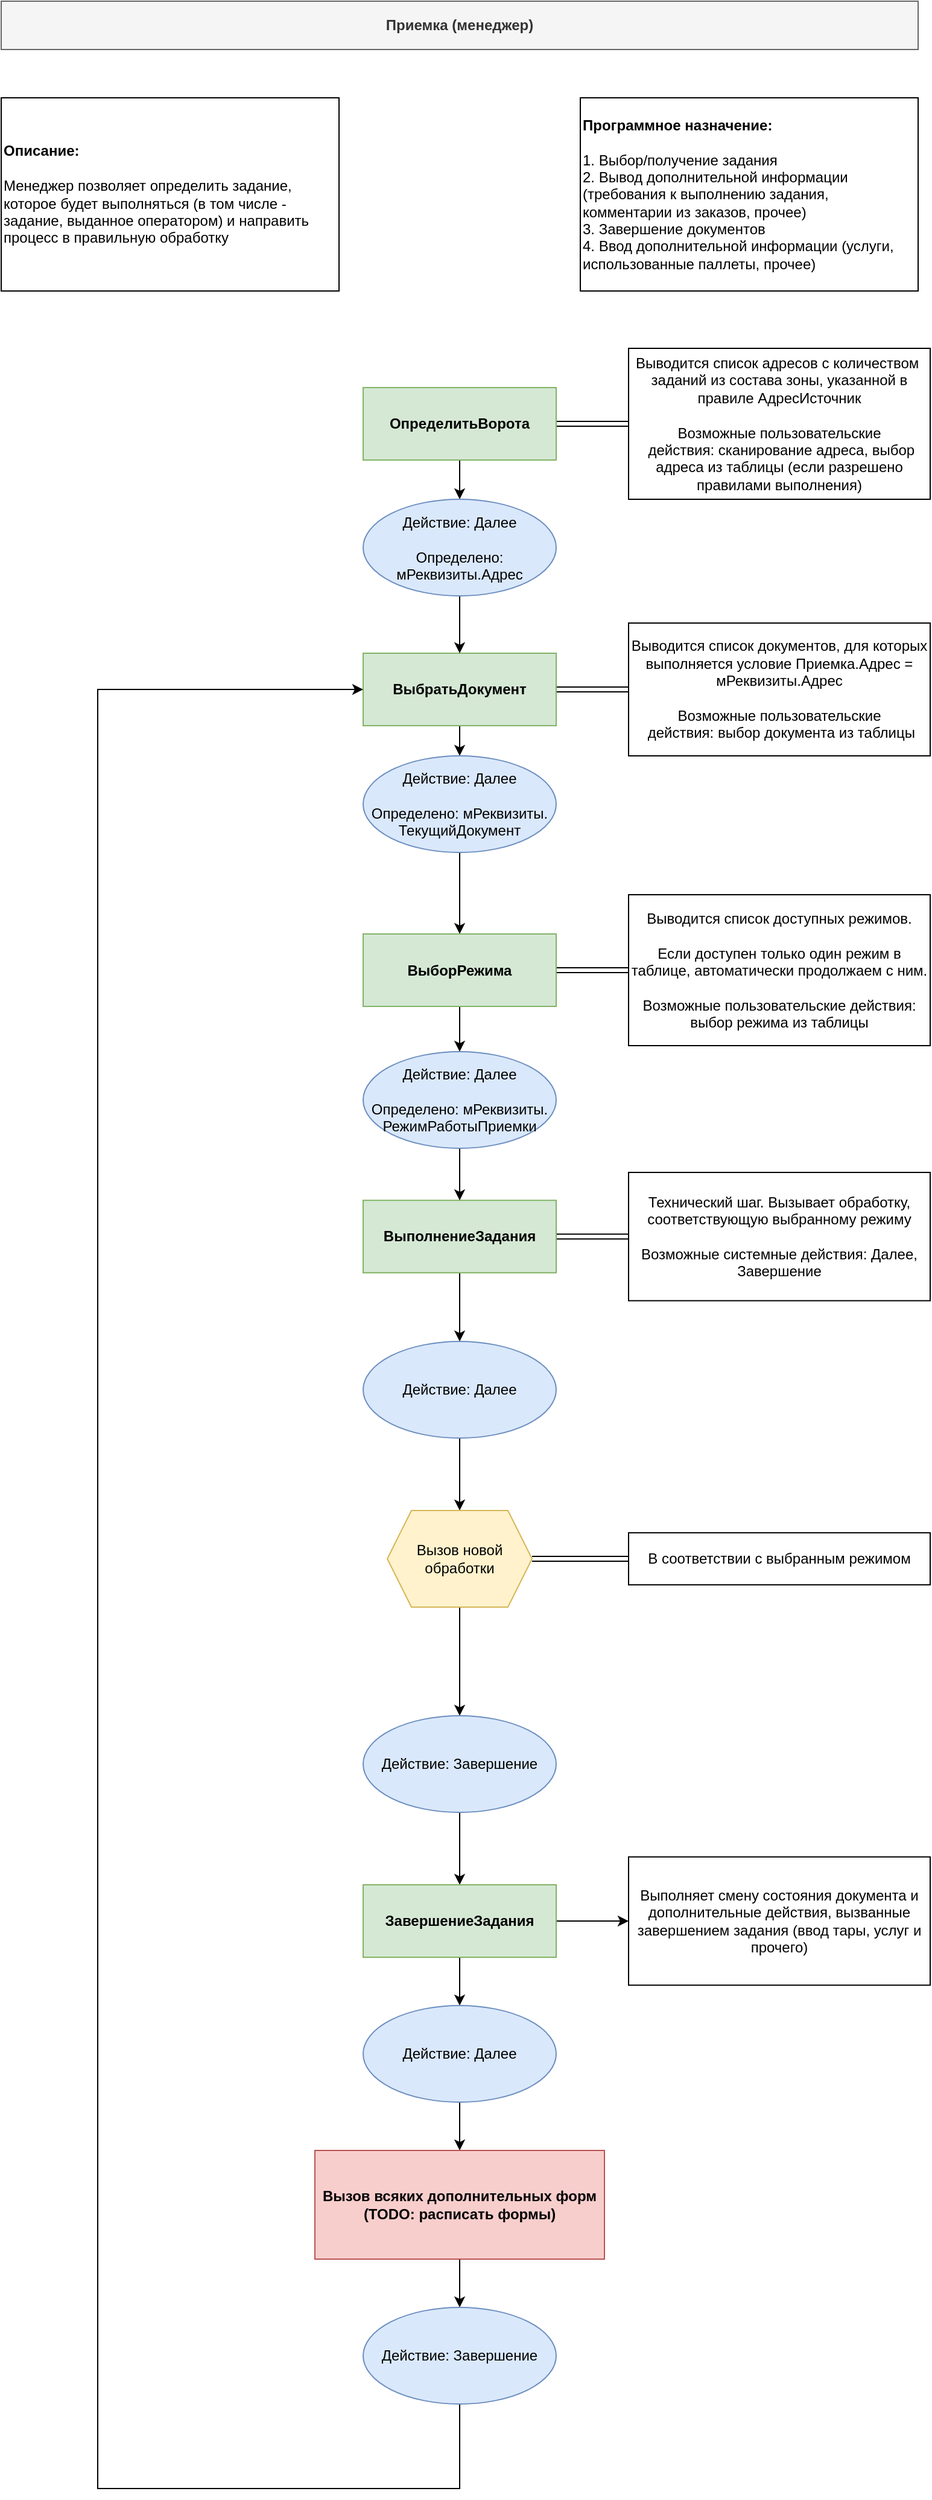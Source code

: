<mxfile version="20.5.1" type="github" pages="2">
  <diagram id="bky02vcN_QvbuUpbgwNp" name="Менеджер">
    <mxGraphModel dx="3926" dy="3400" grid="1" gridSize="10" guides="1" tooltips="1" connect="1" arrows="1" fold="1" page="1" pageScale="1" pageWidth="827" pageHeight="1169" math="0" shadow="0">
      <root>
        <mxCell id="0" />
        <mxCell id="1" parent="0" />
        <mxCell id="JF4cxzbJI0X2l9icQMzw-1" value="&lt;b&gt;Описание: &lt;/b&gt;&lt;br&gt;&lt;br&gt;Менеджер позволяет определить задание, которое будет выполняться (в том числе - задание, выданное оператором) и направить процесс в правильную обработку" style="rounded=0;whiteSpace=wrap;html=1;align=left;" parent="1" vertex="1">
          <mxGeometry x="40" y="40" width="280" height="160" as="geometry" />
        </mxCell>
        <mxCell id="ehtv5UmnC57darnlWObT-1" value="&lt;b&gt;Программное назначение:&lt;/b&gt;&lt;br&gt;&lt;br&gt;1. Выбор/получение задания&lt;br&gt;2. Вывод дополнительной информации (требования к выполнению задания, комментарии из заказов, прочее)&lt;br&gt;3. Завершение документов&lt;br&gt;4. Ввод дополнительной информации (услуги, использованные паллеты, прочее)" style="rounded=0;whiteSpace=wrap;html=1;align=left;" vertex="1" parent="1">
          <mxGeometry x="520" y="40" width="280" height="160" as="geometry" />
        </mxCell>
        <mxCell id="ehtv5UmnC57darnlWObT-2" value="&lt;b&gt;Приемка (менеджер)&lt;/b&gt;" style="rounded=0;whiteSpace=wrap;html=1;fillColor=#f5f5f5;fontColor=#333333;strokeColor=#666666;" vertex="1" parent="1">
          <mxGeometry x="40" y="-40" width="760" height="40" as="geometry" />
        </mxCell>
        <mxCell id="ehtv5UmnC57darnlWObT-9" style="edgeStyle=orthogonalEdgeStyle;rounded=0;orthogonalLoop=1;jettySize=auto;html=1;entryX=0;entryY=0.5;entryDx=0;entryDy=0;shape=link;" edge="1" parent="1" source="ehtv5UmnC57darnlWObT-3" target="ehtv5UmnC57darnlWObT-8">
          <mxGeometry relative="1" as="geometry" />
        </mxCell>
        <mxCell id="ehtv5UmnC57darnlWObT-15" style="edgeStyle=orthogonalEdgeStyle;rounded=0;orthogonalLoop=1;jettySize=auto;html=1;entryX=0.5;entryY=0;entryDx=0;entryDy=0;" edge="1" parent="1" source="ehtv5UmnC57darnlWObT-3" target="ehtv5UmnC57darnlWObT-14">
          <mxGeometry relative="1" as="geometry" />
        </mxCell>
        <mxCell id="ehtv5UmnC57darnlWObT-3" value="&lt;b&gt;ОпределитьВорота&lt;/b&gt;" style="rounded=0;whiteSpace=wrap;html=1;fillColor=#d5e8d4;strokeColor=#82b366;" vertex="1" parent="1">
          <mxGeometry x="340" y="280" width="160" height="60" as="geometry" />
        </mxCell>
        <mxCell id="ehtv5UmnC57darnlWObT-8" value="Выводится список адресов с количеством&amp;nbsp; заданий из состава зоны, указанной в правиле АдресИсточник&lt;br&gt;&lt;br&gt;Возможные пользовательские&lt;br&gt;&amp;nbsp;действия: сканирование адреса, выбор адреса из таблицы (если разрешено правилами выполнения)" style="rounded=0;whiteSpace=wrap;html=1;" vertex="1" parent="1">
          <mxGeometry x="560" y="247.5" width="250" height="125" as="geometry" />
        </mxCell>
        <mxCell id="ehtv5UmnC57darnlWObT-20" style="edgeStyle=orthogonalEdgeStyle;rounded=0;orthogonalLoop=1;jettySize=auto;html=1;entryX=0;entryY=0.5;entryDx=0;entryDy=0;shape=link;" edge="1" parent="1" source="ehtv5UmnC57darnlWObT-10" target="ehtv5UmnC57darnlWObT-19">
          <mxGeometry relative="1" as="geometry" />
        </mxCell>
        <mxCell id="ehtv5UmnC57darnlWObT-25" style="edgeStyle=orthogonalEdgeStyle;rounded=0;orthogonalLoop=1;jettySize=auto;html=1;entryX=0.5;entryY=0;entryDx=0;entryDy=0;" edge="1" parent="1" source="ehtv5UmnC57darnlWObT-10" target="ehtv5UmnC57darnlWObT-23">
          <mxGeometry relative="1" as="geometry" />
        </mxCell>
        <mxCell id="ehtv5UmnC57darnlWObT-10" value="&lt;b&gt;ВыбратьДокумент&lt;/b&gt;" style="rounded=0;whiteSpace=wrap;html=1;fillColor=#d5e8d4;strokeColor=#82b366;" vertex="1" parent="1">
          <mxGeometry x="340" y="500" width="160" height="60" as="geometry" />
        </mxCell>
        <mxCell id="ehtv5UmnC57darnlWObT-16" style="edgeStyle=orthogonalEdgeStyle;rounded=0;orthogonalLoop=1;jettySize=auto;html=1;entryX=0.5;entryY=0;entryDx=0;entryDy=0;" edge="1" parent="1" source="ehtv5UmnC57darnlWObT-14" target="ehtv5UmnC57darnlWObT-10">
          <mxGeometry relative="1" as="geometry" />
        </mxCell>
        <mxCell id="ehtv5UmnC57darnlWObT-14" value="Действие: Далее&lt;br&gt;&lt;br&gt;Определено: мРеквизиты.Адрес" style="ellipse;whiteSpace=wrap;html=1;fillColor=#dae8fc;strokeColor=#6c8ebf;" vertex="1" parent="1">
          <mxGeometry x="340" y="372.5" width="160" height="80" as="geometry" />
        </mxCell>
        <mxCell id="ehtv5UmnC57darnlWObT-19" value="Выводится список документов, для которых выполняется условие Приемка.Адрес = мРеквизиты.Адрес&lt;br&gt;&lt;br&gt;Возможные пользовательские&lt;br&gt;&amp;nbsp;действия: выбор документа из таблицы" style="rounded=0;whiteSpace=wrap;html=1;" vertex="1" parent="1">
          <mxGeometry x="560" y="475" width="250" height="110" as="geometry" />
        </mxCell>
        <mxCell id="ehtv5UmnC57darnlWObT-27" style="edgeStyle=orthogonalEdgeStyle;rounded=0;orthogonalLoop=1;jettySize=auto;html=1;entryX=0.5;entryY=0;entryDx=0;entryDy=0;" edge="1" parent="1" source="ehtv5UmnC57darnlWObT-23" target="ehtv5UmnC57darnlWObT-29">
          <mxGeometry relative="1" as="geometry">
            <mxPoint x="420" y="830" as="targetPoint" />
          </mxGeometry>
        </mxCell>
        <mxCell id="ehtv5UmnC57darnlWObT-23" value="Действие: Далее&lt;br&gt;&lt;br&gt;Определено: мРеквизиты. ТекущийДокумент" style="ellipse;whiteSpace=wrap;html=1;fillColor=#dae8fc;strokeColor=#6c8ebf;" vertex="1" parent="1">
          <mxGeometry x="340" y="585" width="160" height="80" as="geometry" />
        </mxCell>
        <mxCell id="ehtv5UmnC57darnlWObT-32" style="edgeStyle=orthogonalEdgeStyle;rounded=0;orthogonalLoop=1;jettySize=auto;html=1;entryX=0;entryY=0.5;entryDx=0;entryDy=0;shape=link;" edge="1" parent="1" source="ehtv5UmnC57darnlWObT-29" target="ehtv5UmnC57darnlWObT-30">
          <mxGeometry relative="1" as="geometry" />
        </mxCell>
        <mxCell id="ehtv5UmnC57darnlWObT-43" style="edgeStyle=orthogonalEdgeStyle;rounded=0;orthogonalLoop=1;jettySize=auto;html=1;entryX=0.5;entryY=0;entryDx=0;entryDy=0;" edge="1" parent="1" source="ehtv5UmnC57darnlWObT-29" target="ehtv5UmnC57darnlWObT-41">
          <mxGeometry relative="1" as="geometry" />
        </mxCell>
        <mxCell id="ehtv5UmnC57darnlWObT-29" value="&lt;b&gt;ВыборРежима&lt;/b&gt;" style="rounded=0;whiteSpace=wrap;html=1;fillColor=#d5e8d4;strokeColor=#82b366;" vertex="1" parent="1">
          <mxGeometry x="340" y="732.5" width="160" height="60" as="geometry" />
        </mxCell>
        <mxCell id="ehtv5UmnC57darnlWObT-30" value="Выводится список доступных режимов.&lt;br&gt;&lt;br&gt;Если доступен только один режим в таблице, автоматически продолжаем с ним.&lt;br&gt;&lt;br&gt;Возможные пользовательские действия: выбор режима из таблицы" style="rounded=0;whiteSpace=wrap;html=1;" vertex="1" parent="1">
          <mxGeometry x="560" y="700" width="250" height="125" as="geometry" />
        </mxCell>
        <mxCell id="ehtv5UmnC57darnlWObT-35" style="edgeStyle=orthogonalEdgeStyle;rounded=0;orthogonalLoop=1;jettySize=auto;html=1;entryX=0;entryY=0.5;entryDx=0;entryDy=0;shape=link;" edge="1" parent="1" source="ehtv5UmnC57darnlWObT-31" target="ehtv5UmnC57darnlWObT-34">
          <mxGeometry relative="1" as="geometry" />
        </mxCell>
        <mxCell id="ehtv5UmnC57darnlWObT-37" style="edgeStyle=orthogonalEdgeStyle;rounded=0;orthogonalLoop=1;jettySize=auto;html=1;entryX=0.5;entryY=0;entryDx=0;entryDy=0;" edge="1" parent="1" source="ehtv5UmnC57darnlWObT-31" target="ehtv5UmnC57darnlWObT-36">
          <mxGeometry relative="1" as="geometry" />
        </mxCell>
        <mxCell id="ehtv5UmnC57darnlWObT-31" value="&lt;b&gt;ВыполнениеЗадания&lt;/b&gt;" style="rounded=0;whiteSpace=wrap;html=1;fillColor=#d5e8d4;strokeColor=#82b366;" vertex="1" parent="1">
          <mxGeometry x="340" y="953.12" width="160" height="60" as="geometry" />
        </mxCell>
        <mxCell id="ehtv5UmnC57darnlWObT-34" value="Технический шаг. Вызывает обработку, соответствующую выбранному режиму&lt;br&gt;&lt;br&gt;Возможные системные действия: Далее, Завершение" style="rounded=0;whiteSpace=wrap;html=1;" vertex="1" parent="1">
          <mxGeometry x="560" y="930" width="250" height="106.25" as="geometry" />
        </mxCell>
        <mxCell id="ehtv5UmnC57darnlWObT-40" style="edgeStyle=orthogonalEdgeStyle;rounded=0;orthogonalLoop=1;jettySize=auto;html=1;entryX=0.5;entryY=0;entryDx=0;entryDy=0;" edge="1" parent="1" source="ehtv5UmnC57darnlWObT-36" target="ehtv5UmnC57darnlWObT-39">
          <mxGeometry relative="1" as="geometry" />
        </mxCell>
        <mxCell id="ehtv5UmnC57darnlWObT-36" value="Действие: Далее" style="ellipse;whiteSpace=wrap;html=1;fillColor=#dae8fc;strokeColor=#6c8ebf;" vertex="1" parent="1">
          <mxGeometry x="340" y="1070" width="160" height="80" as="geometry" />
        </mxCell>
        <mxCell id="ehtv5UmnC57darnlWObT-48" style="edgeStyle=orthogonalEdgeStyle;rounded=0;orthogonalLoop=1;jettySize=auto;html=1;entryX=0.5;entryY=0;entryDx=0;entryDy=0;" edge="1" parent="1" source="ehtv5UmnC57darnlWObT-39" target="ehtv5UmnC57darnlWObT-47">
          <mxGeometry relative="1" as="geometry" />
        </mxCell>
        <mxCell id="ehtv5UmnC57darnlWObT-61" style="edgeStyle=orthogonalEdgeStyle;rounded=0;orthogonalLoop=1;jettySize=auto;html=1;entryX=0;entryY=0.5;entryDx=0;entryDy=0;shape=link;" edge="1" parent="1" source="ehtv5UmnC57darnlWObT-39" target="ehtv5UmnC57darnlWObT-60">
          <mxGeometry relative="1" as="geometry" />
        </mxCell>
        <mxCell id="ehtv5UmnC57darnlWObT-39" value="Вызов новой обработки" style="shape=hexagon;perimeter=hexagonPerimeter2;whiteSpace=wrap;html=1;fixedSize=1;fillColor=#fff2cc;strokeColor=#d6b656;" vertex="1" parent="1">
          <mxGeometry x="360" y="1210" width="120" height="80" as="geometry" />
        </mxCell>
        <mxCell id="ehtv5UmnC57darnlWObT-44" style="edgeStyle=orthogonalEdgeStyle;rounded=0;orthogonalLoop=1;jettySize=auto;html=1;entryX=0.5;entryY=0;entryDx=0;entryDy=0;" edge="1" parent="1" source="ehtv5UmnC57darnlWObT-41" target="ehtv5UmnC57darnlWObT-31">
          <mxGeometry relative="1" as="geometry" />
        </mxCell>
        <mxCell id="ehtv5UmnC57darnlWObT-41" value="Действие: Далее&lt;br&gt;&lt;br&gt;Определено: мРеквизиты. РежимРаботыПриемки" style="ellipse;whiteSpace=wrap;html=1;fillColor=#dae8fc;strokeColor=#6c8ebf;" vertex="1" parent="1">
          <mxGeometry x="340" y="830" width="160" height="80" as="geometry" />
        </mxCell>
        <mxCell id="ehtv5UmnC57darnlWObT-52" style="edgeStyle=orthogonalEdgeStyle;rounded=0;orthogonalLoop=1;jettySize=auto;html=1;entryX=0.5;entryY=0;entryDx=0;entryDy=0;" edge="1" parent="1" source="ehtv5UmnC57darnlWObT-47" target="ehtv5UmnC57darnlWObT-49">
          <mxGeometry relative="1" as="geometry" />
        </mxCell>
        <mxCell id="ehtv5UmnC57darnlWObT-47" value="Действие: Завершение" style="ellipse;whiteSpace=wrap;html=1;fillColor=#dae8fc;strokeColor=#6c8ebf;" vertex="1" parent="1">
          <mxGeometry x="340" y="1380" width="160" height="80" as="geometry" />
        </mxCell>
        <mxCell id="ehtv5UmnC57darnlWObT-51" style="edgeStyle=orthogonalEdgeStyle;rounded=0;orthogonalLoop=1;jettySize=auto;html=1;entryX=0;entryY=0.5;entryDx=0;entryDy=0;" edge="1" parent="1" source="ehtv5UmnC57darnlWObT-49" target="ehtv5UmnC57darnlWObT-50">
          <mxGeometry relative="1" as="geometry" />
        </mxCell>
        <mxCell id="ehtv5UmnC57darnlWObT-54" style="edgeStyle=orthogonalEdgeStyle;rounded=0;orthogonalLoop=1;jettySize=auto;html=1;entryX=0.5;entryY=0;entryDx=0;entryDy=0;" edge="1" parent="1" source="ehtv5UmnC57darnlWObT-49" target="ehtv5UmnC57darnlWObT-53">
          <mxGeometry relative="1" as="geometry" />
        </mxCell>
        <mxCell id="ehtv5UmnC57darnlWObT-49" value="&lt;b&gt;ЗавершениеЗадания&lt;/b&gt;" style="rounded=0;whiteSpace=wrap;html=1;fillColor=#d5e8d4;strokeColor=#82b366;" vertex="1" parent="1">
          <mxGeometry x="340" y="1520" width="160" height="60" as="geometry" />
        </mxCell>
        <mxCell id="ehtv5UmnC57darnlWObT-50" value="Выполняет смену состояния документа и дополнительные действия, вызванные завершением задания (ввод тары, услуг и прочего)" style="rounded=0;whiteSpace=wrap;html=1;" vertex="1" parent="1">
          <mxGeometry x="560" y="1496.88" width="250" height="106.25" as="geometry" />
        </mxCell>
        <mxCell id="ehtv5UmnC57darnlWObT-56" style="edgeStyle=orthogonalEdgeStyle;rounded=0;orthogonalLoop=1;jettySize=auto;html=1;entryX=0.5;entryY=0;entryDx=0;entryDy=0;" edge="1" parent="1" source="ehtv5UmnC57darnlWObT-53" target="ehtv5UmnC57darnlWObT-55">
          <mxGeometry relative="1" as="geometry" />
        </mxCell>
        <mxCell id="ehtv5UmnC57darnlWObT-53" value="Действие: Далее" style="ellipse;whiteSpace=wrap;html=1;fillColor=#dae8fc;strokeColor=#6c8ebf;" vertex="1" parent="1">
          <mxGeometry x="340" y="1620" width="160" height="80" as="geometry" />
        </mxCell>
        <mxCell id="ehtv5UmnC57darnlWObT-58" style="edgeStyle=orthogonalEdgeStyle;rounded=0;orthogonalLoop=1;jettySize=auto;html=1;entryX=0.5;entryY=0;entryDx=0;entryDy=0;" edge="1" parent="1" source="ehtv5UmnC57darnlWObT-55" target="ehtv5UmnC57darnlWObT-57">
          <mxGeometry relative="1" as="geometry" />
        </mxCell>
        <mxCell id="ehtv5UmnC57darnlWObT-55" value="&lt;b&gt;Вызов всяких дополнительных форм (TODO: расписать формы)&lt;/b&gt;" style="rounded=0;whiteSpace=wrap;html=1;fillColor=#f8cecc;strokeColor=#b85450;" vertex="1" parent="1">
          <mxGeometry x="300" y="1740" width="240" height="90" as="geometry" />
        </mxCell>
        <mxCell id="ehtv5UmnC57darnlWObT-59" style="edgeStyle=orthogonalEdgeStyle;rounded=0;orthogonalLoop=1;jettySize=auto;html=1;entryX=0;entryY=0.5;entryDx=0;entryDy=0;exitX=0.5;exitY=1;exitDx=0;exitDy=0;" edge="1" parent="1" source="ehtv5UmnC57darnlWObT-57" target="ehtv5UmnC57darnlWObT-10">
          <mxGeometry relative="1" as="geometry">
            <Array as="points">
              <mxPoint x="420" y="2020" />
              <mxPoint x="120" y="2020" />
              <mxPoint x="120" y="530" />
            </Array>
          </mxGeometry>
        </mxCell>
        <mxCell id="ehtv5UmnC57darnlWObT-57" value="Действие: Завершение" style="ellipse;whiteSpace=wrap;html=1;fillColor=#dae8fc;strokeColor=#6c8ebf;" vertex="1" parent="1">
          <mxGeometry x="340" y="1870" width="160" height="80" as="geometry" />
        </mxCell>
        <mxCell id="ehtv5UmnC57darnlWObT-60" value="В соответствии с выбранным режимом" style="rounded=0;whiteSpace=wrap;html=1;" vertex="1" parent="1">
          <mxGeometry x="560" y="1228.44" width="250" height="43.12" as="geometry" />
        </mxCell>
      </root>
    </mxGraphModel>
  </diagram>
  <diagram id="yDv9SsVw8VgJ7kCSCCKP" name="ПриемкаТоваров">
    <mxGraphModel dx="1374" dy="781" grid="1" gridSize="10" guides="1" tooltips="1" connect="1" arrows="1" fold="1" page="1" pageScale="1" pageWidth="827" pageHeight="1169" math="0" shadow="0">
      <root>
        <mxCell id="0" />
        <mxCell id="1" parent="0" />
      </root>
    </mxGraphModel>
  </diagram>
</mxfile>
